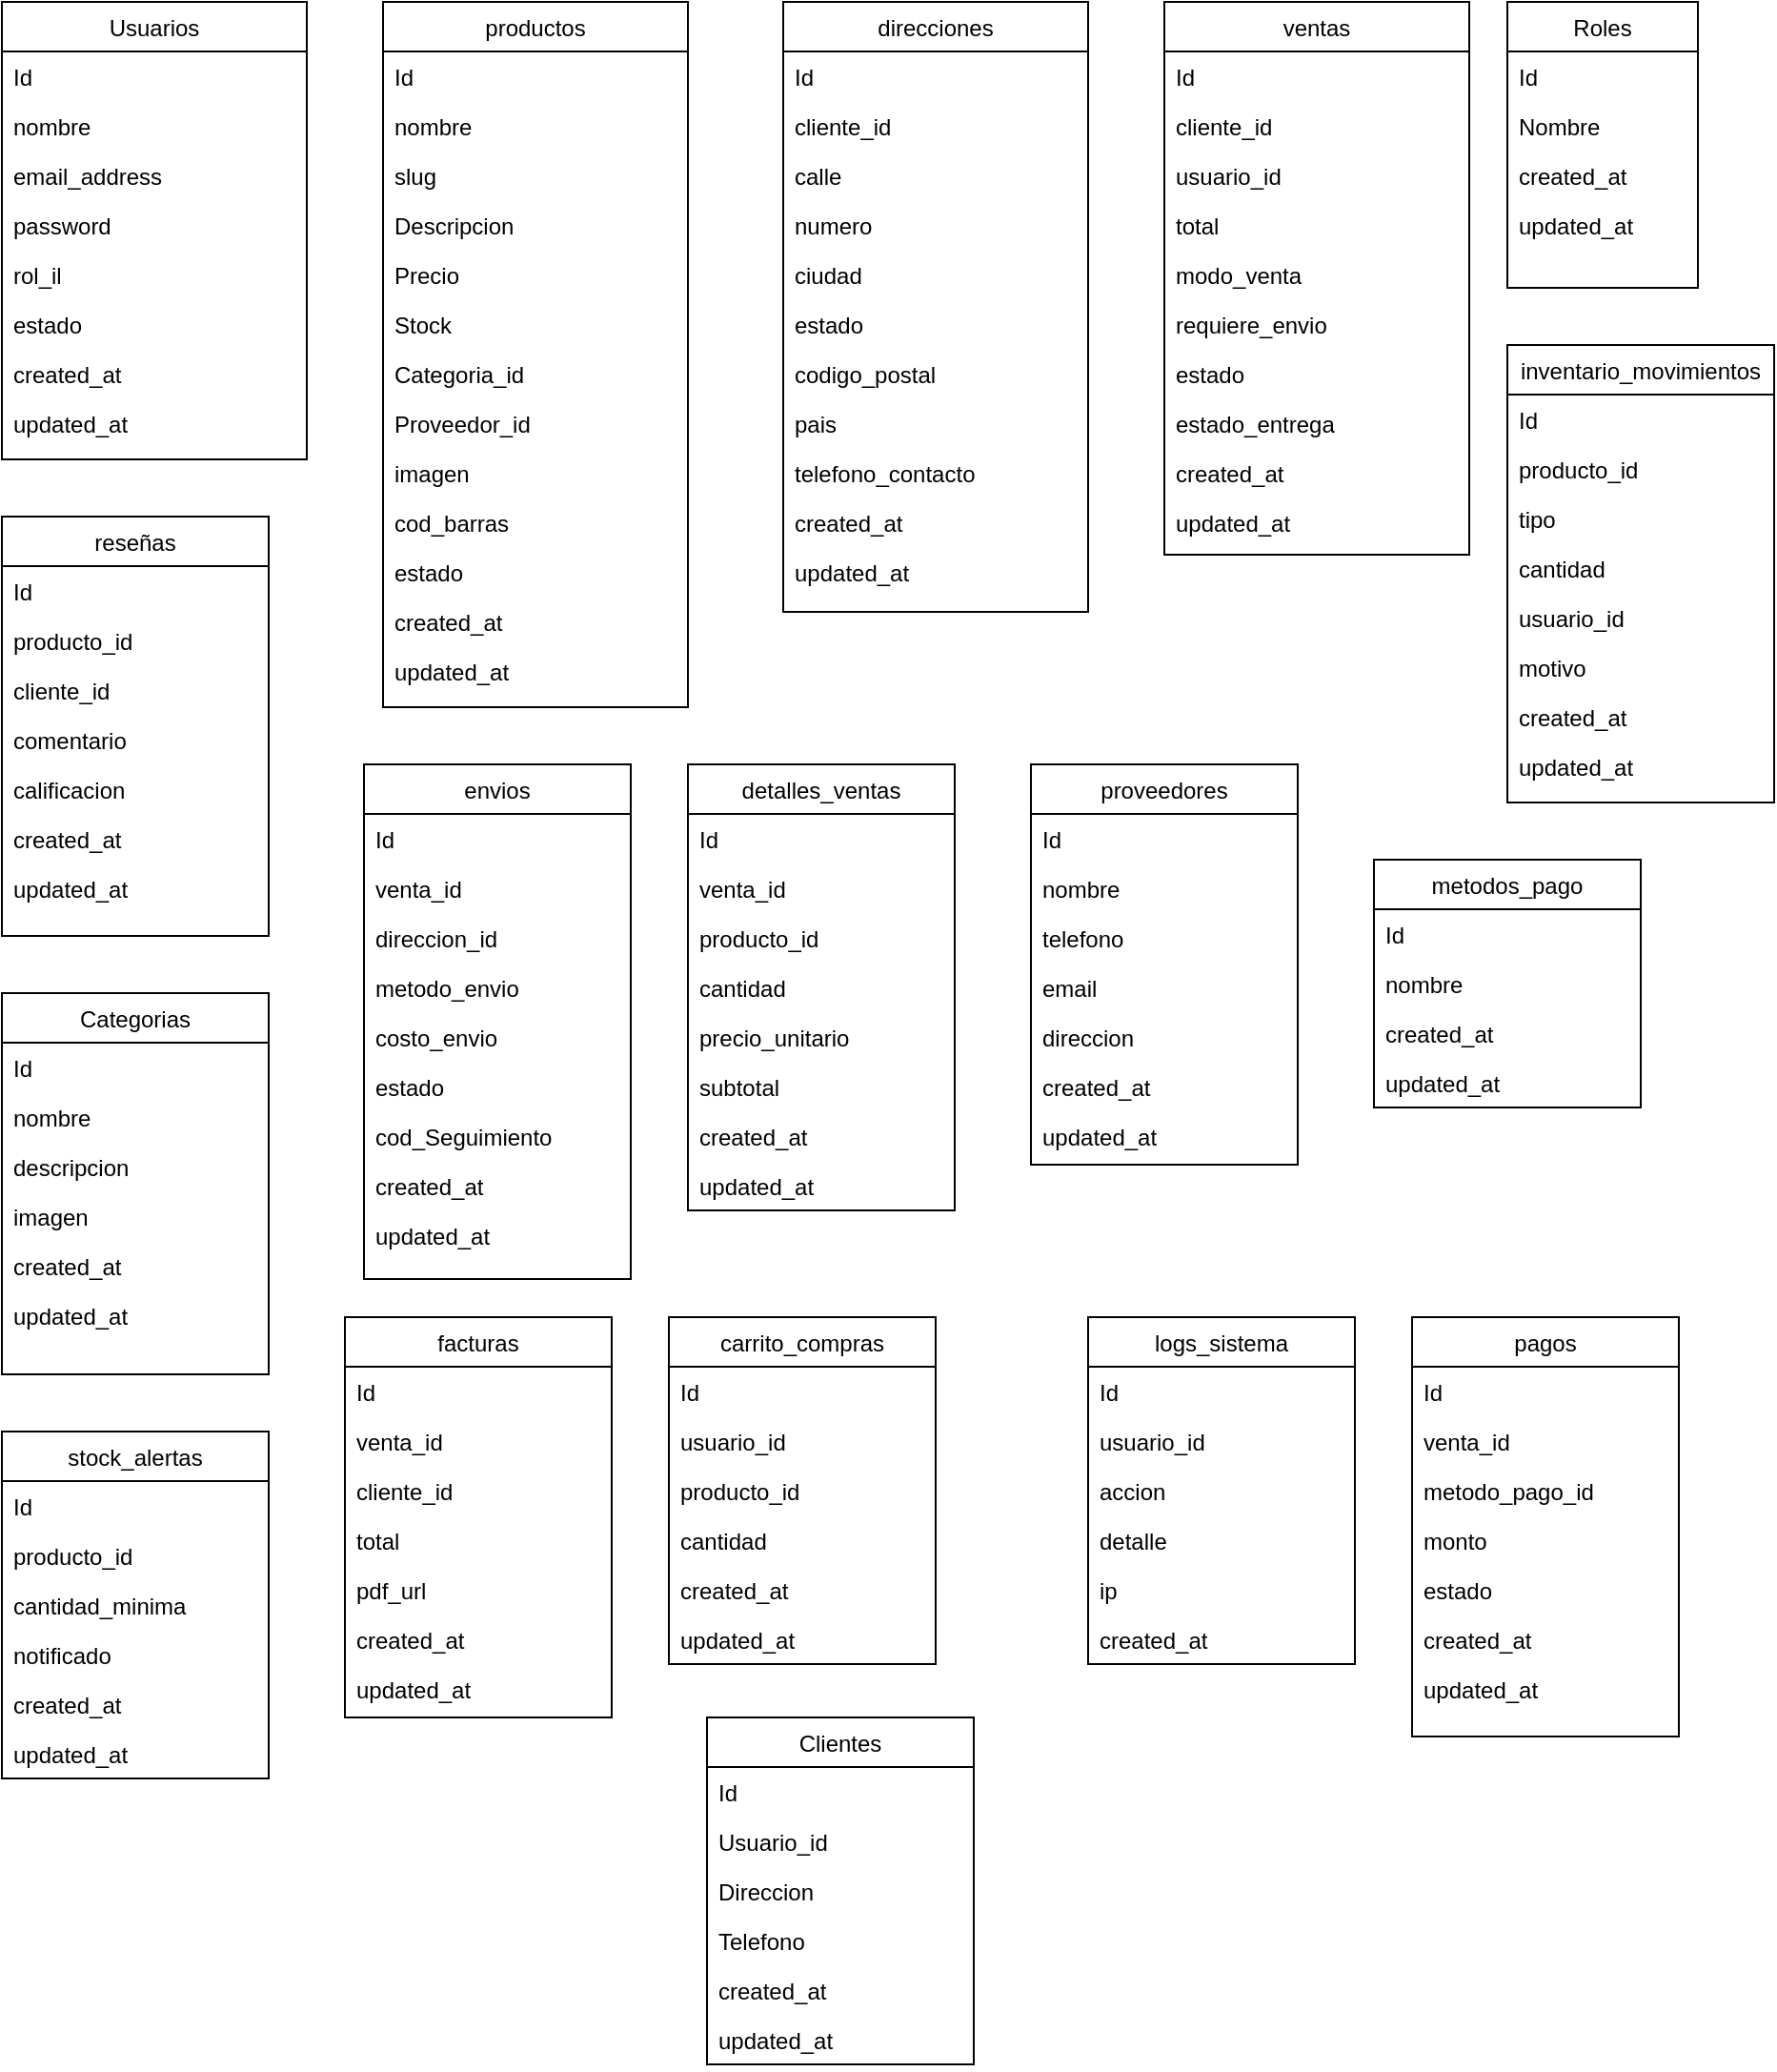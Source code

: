 <mxfile version="26.1.3">
  <diagram id="C5RBs43oDa-KdzZeNtuy" name="Page-1">
    <mxGraphModel dx="1776" dy="635" grid="1" gridSize="10" guides="1" tooltips="1" connect="1" arrows="1" fold="1" page="1" pageScale="1" pageWidth="827" pageHeight="1169" math="0" shadow="0">
      <root>
        <mxCell id="WIyWlLk6GJQsqaUBKTNV-0" />
        <mxCell id="WIyWlLk6GJQsqaUBKTNV-1" parent="WIyWlLk6GJQsqaUBKTNV-0" />
        <mxCell id="zkfFHV4jXpPFQw0GAbJ--17" value="Usuarios" style="swimlane;fontStyle=0;align=center;verticalAlign=top;childLayout=stackLayout;horizontal=1;startSize=26;horizontalStack=0;resizeParent=1;resizeLast=0;collapsible=1;marginBottom=0;rounded=0;shadow=0;strokeWidth=1;" parent="WIyWlLk6GJQsqaUBKTNV-1" vertex="1">
          <mxGeometry x="20" y="10" width="160" height="240" as="geometry">
            <mxRectangle x="550" y="140" width="160" height="26" as="alternateBounds" />
          </mxGeometry>
        </mxCell>
        <mxCell id="zkfFHV4jXpPFQw0GAbJ--18" value="Id" style="text;align=left;verticalAlign=top;spacingLeft=4;spacingRight=4;overflow=hidden;rotatable=0;points=[[0,0.5],[1,0.5]];portConstraint=eastwest;" parent="zkfFHV4jXpPFQw0GAbJ--17" vertex="1">
          <mxGeometry y="26" width="160" height="26" as="geometry" />
        </mxCell>
        <mxCell id="zkfFHV4jXpPFQw0GAbJ--19" value="nombre" style="text;align=left;verticalAlign=top;spacingLeft=4;spacingRight=4;overflow=hidden;rotatable=0;points=[[0,0.5],[1,0.5]];portConstraint=eastwest;rounded=0;shadow=0;html=0;" parent="zkfFHV4jXpPFQw0GAbJ--17" vertex="1">
          <mxGeometry y="52" width="160" height="26" as="geometry" />
        </mxCell>
        <mxCell id="zkfFHV4jXpPFQw0GAbJ--20" value="email_address" style="text;align=left;verticalAlign=top;spacingLeft=4;spacingRight=4;overflow=hidden;rotatable=0;points=[[0,0.5],[1,0.5]];portConstraint=eastwest;rounded=0;shadow=0;html=0;" parent="zkfFHV4jXpPFQw0GAbJ--17" vertex="1">
          <mxGeometry y="78" width="160" height="26" as="geometry" />
        </mxCell>
        <mxCell id="zkfFHV4jXpPFQw0GAbJ--21" value="password" style="text;align=left;verticalAlign=top;spacingLeft=4;spacingRight=4;overflow=hidden;rotatable=0;points=[[0,0.5],[1,0.5]];portConstraint=eastwest;rounded=0;shadow=0;html=0;" parent="zkfFHV4jXpPFQw0GAbJ--17" vertex="1">
          <mxGeometry y="104" width="160" height="26" as="geometry" />
        </mxCell>
        <mxCell id="zkfFHV4jXpPFQw0GAbJ--22" value="rol_il" style="text;align=left;verticalAlign=top;spacingLeft=4;spacingRight=4;overflow=hidden;rotatable=0;points=[[0,0.5],[1,0.5]];portConstraint=eastwest;rounded=0;shadow=0;html=0;" parent="zkfFHV4jXpPFQw0GAbJ--17" vertex="1">
          <mxGeometry y="130" width="160" height="26" as="geometry" />
        </mxCell>
        <mxCell id="zkfFHV4jXpPFQw0GAbJ--24" value="estado" style="text;align=left;verticalAlign=top;spacingLeft=4;spacingRight=4;overflow=hidden;rotatable=0;points=[[0,0.5],[1,0.5]];portConstraint=eastwest;" parent="zkfFHV4jXpPFQw0GAbJ--17" vertex="1">
          <mxGeometry y="156" width="160" height="26" as="geometry" />
        </mxCell>
        <mxCell id="zkfFHV4jXpPFQw0GAbJ--25" value="created_at" style="text;align=left;verticalAlign=top;spacingLeft=4;spacingRight=4;overflow=hidden;rotatable=0;points=[[0,0.5],[1,0.5]];portConstraint=eastwest;" parent="zkfFHV4jXpPFQw0GAbJ--17" vertex="1">
          <mxGeometry y="182" width="160" height="26" as="geometry" />
        </mxCell>
        <mxCell id="vxsUHAPqjCviAU_-XGuc-0" value="updated_at" style="text;align=left;verticalAlign=top;spacingLeft=4;spacingRight=4;overflow=hidden;rotatable=0;points=[[0,0.5],[1,0.5]];portConstraint=eastwest;" vertex="1" parent="zkfFHV4jXpPFQw0GAbJ--17">
          <mxGeometry y="208" width="160" height="26" as="geometry" />
        </mxCell>
        <mxCell id="vxsUHAPqjCviAU_-XGuc-2" value="productos" style="swimlane;fontStyle=0;align=center;verticalAlign=top;childLayout=stackLayout;horizontal=1;startSize=26;horizontalStack=0;resizeParent=1;resizeLast=0;collapsible=1;marginBottom=0;rounded=0;shadow=0;strokeWidth=1;" vertex="1" parent="WIyWlLk6GJQsqaUBKTNV-1">
          <mxGeometry x="220" y="10" width="160" height="370" as="geometry">
            <mxRectangle x="550" y="140" width="160" height="26" as="alternateBounds" />
          </mxGeometry>
        </mxCell>
        <mxCell id="vxsUHAPqjCviAU_-XGuc-3" value="Id" style="text;align=left;verticalAlign=top;spacingLeft=4;spacingRight=4;overflow=hidden;rotatable=0;points=[[0,0.5],[1,0.5]];portConstraint=eastwest;" vertex="1" parent="vxsUHAPqjCviAU_-XGuc-2">
          <mxGeometry y="26" width="160" height="26" as="geometry" />
        </mxCell>
        <mxCell id="vxsUHAPqjCviAU_-XGuc-4" value="nombre" style="text;align=left;verticalAlign=top;spacingLeft=4;spacingRight=4;overflow=hidden;rotatable=0;points=[[0,0.5],[1,0.5]];portConstraint=eastwest;rounded=0;shadow=0;html=0;" vertex="1" parent="vxsUHAPqjCviAU_-XGuc-2">
          <mxGeometry y="52" width="160" height="26" as="geometry" />
        </mxCell>
        <mxCell id="vxsUHAPqjCviAU_-XGuc-5" value="slug" style="text;align=left;verticalAlign=top;spacingLeft=4;spacingRight=4;overflow=hidden;rotatable=0;points=[[0,0.5],[1,0.5]];portConstraint=eastwest;rounded=0;shadow=0;html=0;" vertex="1" parent="vxsUHAPqjCviAU_-XGuc-2">
          <mxGeometry y="78" width="160" height="26" as="geometry" />
        </mxCell>
        <mxCell id="vxsUHAPqjCviAU_-XGuc-6" value="Descripcion" style="text;align=left;verticalAlign=top;spacingLeft=4;spacingRight=4;overflow=hidden;rotatable=0;points=[[0,0.5],[1,0.5]];portConstraint=eastwest;rounded=0;shadow=0;html=0;" vertex="1" parent="vxsUHAPqjCviAU_-XGuc-2">
          <mxGeometry y="104" width="160" height="26" as="geometry" />
        </mxCell>
        <mxCell id="vxsUHAPqjCviAU_-XGuc-7" value="Precio" style="text;align=left;verticalAlign=top;spacingLeft=4;spacingRight=4;overflow=hidden;rotatable=0;points=[[0,0.5],[1,0.5]];portConstraint=eastwest;rounded=0;shadow=0;html=0;" vertex="1" parent="vxsUHAPqjCviAU_-XGuc-2">
          <mxGeometry y="130" width="160" height="26" as="geometry" />
        </mxCell>
        <mxCell id="vxsUHAPqjCviAU_-XGuc-8" value="Stock" style="text;align=left;verticalAlign=top;spacingLeft=4;spacingRight=4;overflow=hidden;rotatable=0;points=[[0,0.5],[1,0.5]];portConstraint=eastwest;" vertex="1" parent="vxsUHAPqjCviAU_-XGuc-2">
          <mxGeometry y="156" width="160" height="26" as="geometry" />
        </mxCell>
        <mxCell id="vxsUHAPqjCviAU_-XGuc-9" value="Categoria_id" style="text;align=left;verticalAlign=top;spacingLeft=4;spacingRight=4;overflow=hidden;rotatable=0;points=[[0,0.5],[1,0.5]];portConstraint=eastwest;" vertex="1" parent="vxsUHAPqjCviAU_-XGuc-2">
          <mxGeometry y="182" width="160" height="26" as="geometry" />
        </mxCell>
        <mxCell id="vxsUHAPqjCviAU_-XGuc-10" value="Proveedor_id" style="text;align=left;verticalAlign=top;spacingLeft=4;spacingRight=4;overflow=hidden;rotatable=0;points=[[0,0.5],[1,0.5]];portConstraint=eastwest;" vertex="1" parent="vxsUHAPqjCviAU_-XGuc-2">
          <mxGeometry y="208" width="160" height="26" as="geometry" />
        </mxCell>
        <mxCell id="vxsUHAPqjCviAU_-XGuc-12" value="imagen" style="text;align=left;verticalAlign=top;spacingLeft=4;spacingRight=4;overflow=hidden;rotatable=0;points=[[0,0.5],[1,0.5]];portConstraint=eastwest;" vertex="1" parent="vxsUHAPqjCviAU_-XGuc-2">
          <mxGeometry y="234" width="160" height="26" as="geometry" />
        </mxCell>
        <mxCell id="vxsUHAPqjCviAU_-XGuc-13" value="cod_barras" style="text;align=left;verticalAlign=top;spacingLeft=4;spacingRight=4;overflow=hidden;rotatable=0;points=[[0,0.5],[1,0.5]];portConstraint=eastwest;" vertex="1" parent="vxsUHAPqjCviAU_-XGuc-2">
          <mxGeometry y="260" width="160" height="26" as="geometry" />
        </mxCell>
        <mxCell id="vxsUHAPqjCviAU_-XGuc-11" value="estado" style="text;align=left;verticalAlign=top;spacingLeft=4;spacingRight=4;overflow=hidden;rotatable=0;points=[[0,0.5],[1,0.5]];portConstraint=eastwest;" vertex="1" parent="vxsUHAPqjCviAU_-XGuc-2">
          <mxGeometry y="286" width="160" height="26" as="geometry" />
        </mxCell>
        <mxCell id="vxsUHAPqjCviAU_-XGuc-14" value="created_at" style="text;align=left;verticalAlign=top;spacingLeft=4;spacingRight=4;overflow=hidden;rotatable=0;points=[[0,0.5],[1,0.5]];portConstraint=eastwest;" vertex="1" parent="vxsUHAPqjCviAU_-XGuc-2">
          <mxGeometry y="312" width="160" height="26" as="geometry" />
        </mxCell>
        <mxCell id="vxsUHAPqjCviAU_-XGuc-15" value="updated_at" style="text;align=left;verticalAlign=top;spacingLeft=4;spacingRight=4;overflow=hidden;rotatable=0;points=[[0,0.5],[1,0.5]];portConstraint=eastwest;" vertex="1" parent="vxsUHAPqjCviAU_-XGuc-2">
          <mxGeometry y="338" width="160" height="26" as="geometry" />
        </mxCell>
        <mxCell id="vxsUHAPqjCviAU_-XGuc-16" value="direcciones" style="swimlane;fontStyle=0;align=center;verticalAlign=top;childLayout=stackLayout;horizontal=1;startSize=26;horizontalStack=0;resizeParent=1;resizeLast=0;collapsible=1;marginBottom=0;rounded=0;shadow=0;strokeWidth=1;" vertex="1" parent="WIyWlLk6GJQsqaUBKTNV-1">
          <mxGeometry x="430" y="10" width="160" height="320" as="geometry">
            <mxRectangle x="550" y="140" width="160" height="26" as="alternateBounds" />
          </mxGeometry>
        </mxCell>
        <mxCell id="vxsUHAPqjCviAU_-XGuc-17" value="Id" style="text;align=left;verticalAlign=top;spacingLeft=4;spacingRight=4;overflow=hidden;rotatable=0;points=[[0,0.5],[1,0.5]];portConstraint=eastwest;" vertex="1" parent="vxsUHAPqjCviAU_-XGuc-16">
          <mxGeometry y="26" width="160" height="26" as="geometry" />
        </mxCell>
        <mxCell id="vxsUHAPqjCviAU_-XGuc-18" value="cliente_id" style="text;align=left;verticalAlign=top;spacingLeft=4;spacingRight=4;overflow=hidden;rotatable=0;points=[[0,0.5],[1,0.5]];portConstraint=eastwest;rounded=0;shadow=0;html=0;" vertex="1" parent="vxsUHAPqjCviAU_-XGuc-16">
          <mxGeometry y="52" width="160" height="26" as="geometry" />
        </mxCell>
        <mxCell id="vxsUHAPqjCviAU_-XGuc-19" value="calle" style="text;align=left;verticalAlign=top;spacingLeft=4;spacingRight=4;overflow=hidden;rotatable=0;points=[[0,0.5],[1,0.5]];portConstraint=eastwest;rounded=0;shadow=0;html=0;" vertex="1" parent="vxsUHAPqjCviAU_-XGuc-16">
          <mxGeometry y="78" width="160" height="26" as="geometry" />
        </mxCell>
        <mxCell id="vxsUHAPqjCviAU_-XGuc-20" value="numero" style="text;align=left;verticalAlign=top;spacingLeft=4;spacingRight=4;overflow=hidden;rotatable=0;points=[[0,0.5],[1,0.5]];portConstraint=eastwest;rounded=0;shadow=0;html=0;" vertex="1" parent="vxsUHAPqjCviAU_-XGuc-16">
          <mxGeometry y="104" width="160" height="26" as="geometry" />
        </mxCell>
        <mxCell id="vxsUHAPqjCviAU_-XGuc-21" value="ciudad" style="text;align=left;verticalAlign=top;spacingLeft=4;spacingRight=4;overflow=hidden;rotatable=0;points=[[0,0.5],[1,0.5]];portConstraint=eastwest;rounded=0;shadow=0;html=0;" vertex="1" parent="vxsUHAPqjCviAU_-XGuc-16">
          <mxGeometry y="130" width="160" height="26" as="geometry" />
        </mxCell>
        <mxCell id="vxsUHAPqjCviAU_-XGuc-22" value="estado" style="text;align=left;verticalAlign=top;spacingLeft=4;spacingRight=4;overflow=hidden;rotatable=0;points=[[0,0.5],[1,0.5]];portConstraint=eastwest;" vertex="1" parent="vxsUHAPqjCviAU_-XGuc-16">
          <mxGeometry y="156" width="160" height="26" as="geometry" />
        </mxCell>
        <mxCell id="vxsUHAPqjCviAU_-XGuc-23" value="codigo_postal" style="text;align=left;verticalAlign=top;spacingLeft=4;spacingRight=4;overflow=hidden;rotatable=0;points=[[0,0.5],[1,0.5]];portConstraint=eastwest;" vertex="1" parent="vxsUHAPqjCviAU_-XGuc-16">
          <mxGeometry y="182" width="160" height="26" as="geometry" />
        </mxCell>
        <mxCell id="vxsUHAPqjCviAU_-XGuc-24" value="pais" style="text;align=left;verticalAlign=top;spacingLeft=4;spacingRight=4;overflow=hidden;rotatable=0;points=[[0,0.5],[1,0.5]];portConstraint=eastwest;" vertex="1" parent="vxsUHAPqjCviAU_-XGuc-16">
          <mxGeometry y="208" width="160" height="26" as="geometry" />
        </mxCell>
        <mxCell id="vxsUHAPqjCviAU_-XGuc-25" value="telefono_contacto" style="text;align=left;verticalAlign=top;spacingLeft=4;spacingRight=4;overflow=hidden;rotatable=0;points=[[0,0.5],[1,0.5]];portConstraint=eastwest;" vertex="1" parent="vxsUHAPqjCviAU_-XGuc-16">
          <mxGeometry y="234" width="160" height="26" as="geometry" />
        </mxCell>
        <mxCell id="vxsUHAPqjCviAU_-XGuc-28" value="created_at" style="text;align=left;verticalAlign=top;spacingLeft=4;spacingRight=4;overflow=hidden;rotatable=0;points=[[0,0.5],[1,0.5]];portConstraint=eastwest;" vertex="1" parent="vxsUHAPqjCviAU_-XGuc-16">
          <mxGeometry y="260" width="160" height="26" as="geometry" />
        </mxCell>
        <mxCell id="vxsUHAPqjCviAU_-XGuc-29" value="updated_at" style="text;align=left;verticalAlign=top;spacingLeft=4;spacingRight=4;overflow=hidden;rotatable=0;points=[[0,0.5],[1,0.5]];portConstraint=eastwest;" vertex="1" parent="vxsUHAPqjCviAU_-XGuc-16">
          <mxGeometry y="286" width="160" height="26" as="geometry" />
        </mxCell>
        <mxCell id="vxsUHAPqjCviAU_-XGuc-30" value="ventas" style="swimlane;fontStyle=0;align=center;verticalAlign=top;childLayout=stackLayout;horizontal=1;startSize=26;horizontalStack=0;resizeParent=1;resizeLast=0;collapsible=1;marginBottom=0;rounded=0;shadow=0;strokeWidth=1;" vertex="1" parent="WIyWlLk6GJQsqaUBKTNV-1">
          <mxGeometry x="630" y="10" width="160" height="290" as="geometry">
            <mxRectangle x="550" y="140" width="160" height="26" as="alternateBounds" />
          </mxGeometry>
        </mxCell>
        <mxCell id="vxsUHAPqjCviAU_-XGuc-31" value="Id" style="text;align=left;verticalAlign=top;spacingLeft=4;spacingRight=4;overflow=hidden;rotatable=0;points=[[0,0.5],[1,0.5]];portConstraint=eastwest;" vertex="1" parent="vxsUHAPqjCviAU_-XGuc-30">
          <mxGeometry y="26" width="160" height="26" as="geometry" />
        </mxCell>
        <mxCell id="vxsUHAPqjCviAU_-XGuc-32" value="cliente_id" style="text;align=left;verticalAlign=top;spacingLeft=4;spacingRight=4;overflow=hidden;rotatable=0;points=[[0,0.5],[1,0.5]];portConstraint=eastwest;rounded=0;shadow=0;html=0;" vertex="1" parent="vxsUHAPqjCviAU_-XGuc-30">
          <mxGeometry y="52" width="160" height="26" as="geometry" />
        </mxCell>
        <mxCell id="vxsUHAPqjCviAU_-XGuc-33" value="usuario_id" style="text;align=left;verticalAlign=top;spacingLeft=4;spacingRight=4;overflow=hidden;rotatable=0;points=[[0,0.5],[1,0.5]];portConstraint=eastwest;rounded=0;shadow=0;html=0;" vertex="1" parent="vxsUHAPqjCviAU_-XGuc-30">
          <mxGeometry y="78" width="160" height="26" as="geometry" />
        </mxCell>
        <mxCell id="vxsUHAPqjCviAU_-XGuc-34" value="total" style="text;align=left;verticalAlign=top;spacingLeft=4;spacingRight=4;overflow=hidden;rotatable=0;points=[[0,0.5],[1,0.5]];portConstraint=eastwest;rounded=0;shadow=0;html=0;" vertex="1" parent="vxsUHAPqjCviAU_-XGuc-30">
          <mxGeometry y="104" width="160" height="26" as="geometry" />
        </mxCell>
        <mxCell id="vxsUHAPqjCviAU_-XGuc-35" value="modo_venta" style="text;align=left;verticalAlign=top;spacingLeft=4;spacingRight=4;overflow=hidden;rotatable=0;points=[[0,0.5],[1,0.5]];portConstraint=eastwest;rounded=0;shadow=0;html=0;" vertex="1" parent="vxsUHAPqjCviAU_-XGuc-30">
          <mxGeometry y="130" width="160" height="26" as="geometry" />
        </mxCell>
        <mxCell id="vxsUHAPqjCviAU_-XGuc-36" value="requiere_envio" style="text;align=left;verticalAlign=top;spacingLeft=4;spacingRight=4;overflow=hidden;rotatable=0;points=[[0,0.5],[1,0.5]];portConstraint=eastwest;" vertex="1" parent="vxsUHAPqjCviAU_-XGuc-30">
          <mxGeometry y="156" width="160" height="26" as="geometry" />
        </mxCell>
        <mxCell id="vxsUHAPqjCviAU_-XGuc-37" value="estado" style="text;align=left;verticalAlign=top;spacingLeft=4;spacingRight=4;overflow=hidden;rotatable=0;points=[[0,0.5],[1,0.5]];portConstraint=eastwest;" vertex="1" parent="vxsUHAPqjCviAU_-XGuc-30">
          <mxGeometry y="182" width="160" height="26" as="geometry" />
        </mxCell>
        <mxCell id="vxsUHAPqjCviAU_-XGuc-38" value="estado_entrega" style="text;align=left;verticalAlign=top;spacingLeft=4;spacingRight=4;overflow=hidden;rotatable=0;points=[[0,0.5],[1,0.5]];portConstraint=eastwest;" vertex="1" parent="vxsUHAPqjCviAU_-XGuc-30">
          <mxGeometry y="208" width="160" height="26" as="geometry" />
        </mxCell>
        <mxCell id="vxsUHAPqjCviAU_-XGuc-40" value="created_at" style="text;align=left;verticalAlign=top;spacingLeft=4;spacingRight=4;overflow=hidden;rotatable=0;points=[[0,0.5],[1,0.5]];portConstraint=eastwest;" vertex="1" parent="vxsUHAPqjCviAU_-XGuc-30">
          <mxGeometry y="234" width="160" height="26" as="geometry" />
        </mxCell>
        <mxCell id="vxsUHAPqjCviAU_-XGuc-41" value="updated_at" style="text;align=left;verticalAlign=top;spacingLeft=4;spacingRight=4;overflow=hidden;rotatable=0;points=[[0,0.5],[1,0.5]];portConstraint=eastwest;" vertex="1" parent="vxsUHAPqjCviAU_-XGuc-30">
          <mxGeometry y="260" width="160" height="26" as="geometry" />
        </mxCell>
        <mxCell id="vxsUHAPqjCviAU_-XGuc-42" value="inventario_movimientos" style="swimlane;fontStyle=0;align=center;verticalAlign=top;childLayout=stackLayout;horizontal=1;startSize=26;horizontalStack=0;resizeParent=1;resizeLast=0;collapsible=1;marginBottom=0;rounded=0;shadow=0;strokeWidth=1;" vertex="1" parent="WIyWlLk6GJQsqaUBKTNV-1">
          <mxGeometry x="810" y="190" width="140" height="240" as="geometry">
            <mxRectangle x="550" y="140" width="160" height="26" as="alternateBounds" />
          </mxGeometry>
        </mxCell>
        <mxCell id="vxsUHAPqjCviAU_-XGuc-43" value="Id" style="text;align=left;verticalAlign=top;spacingLeft=4;spacingRight=4;overflow=hidden;rotatable=0;points=[[0,0.5],[1,0.5]];portConstraint=eastwest;" vertex="1" parent="vxsUHAPqjCviAU_-XGuc-42">
          <mxGeometry y="26" width="140" height="26" as="geometry" />
        </mxCell>
        <mxCell id="vxsUHAPqjCviAU_-XGuc-44" value="producto_id" style="text;align=left;verticalAlign=top;spacingLeft=4;spacingRight=4;overflow=hidden;rotatable=0;points=[[0,0.5],[1,0.5]];portConstraint=eastwest;rounded=0;shadow=0;html=0;" vertex="1" parent="vxsUHAPqjCviAU_-XGuc-42">
          <mxGeometry y="52" width="140" height="26" as="geometry" />
        </mxCell>
        <mxCell id="vxsUHAPqjCviAU_-XGuc-45" value="tipo" style="text;align=left;verticalAlign=top;spacingLeft=4;spacingRight=4;overflow=hidden;rotatable=0;points=[[0,0.5],[1,0.5]];portConstraint=eastwest;rounded=0;shadow=0;html=0;" vertex="1" parent="vxsUHAPqjCviAU_-XGuc-42">
          <mxGeometry y="78" width="140" height="26" as="geometry" />
        </mxCell>
        <mxCell id="vxsUHAPqjCviAU_-XGuc-46" value="cantidad" style="text;align=left;verticalAlign=top;spacingLeft=4;spacingRight=4;overflow=hidden;rotatable=0;points=[[0,0.5],[1,0.5]];portConstraint=eastwest;rounded=0;shadow=0;html=0;" vertex="1" parent="vxsUHAPqjCviAU_-XGuc-42">
          <mxGeometry y="104" width="140" height="26" as="geometry" />
        </mxCell>
        <mxCell id="vxsUHAPqjCviAU_-XGuc-47" value="usuario_id" style="text;align=left;verticalAlign=top;spacingLeft=4;spacingRight=4;overflow=hidden;rotatable=0;points=[[0,0.5],[1,0.5]];portConstraint=eastwest;rounded=0;shadow=0;html=0;" vertex="1" parent="vxsUHAPqjCviAU_-XGuc-42">
          <mxGeometry y="130" width="140" height="26" as="geometry" />
        </mxCell>
        <mxCell id="vxsUHAPqjCviAU_-XGuc-48" value="motivo" style="text;align=left;verticalAlign=top;spacingLeft=4;spacingRight=4;overflow=hidden;rotatable=0;points=[[0,0.5],[1,0.5]];portConstraint=eastwest;" vertex="1" parent="vxsUHAPqjCviAU_-XGuc-42">
          <mxGeometry y="156" width="140" height="26" as="geometry" />
        </mxCell>
        <mxCell id="vxsUHAPqjCviAU_-XGuc-51" value="created_at" style="text;align=left;verticalAlign=top;spacingLeft=4;spacingRight=4;overflow=hidden;rotatable=0;points=[[0,0.5],[1,0.5]];portConstraint=eastwest;" vertex="1" parent="vxsUHAPqjCviAU_-XGuc-42">
          <mxGeometry y="182" width="140" height="26" as="geometry" />
        </mxCell>
        <mxCell id="vxsUHAPqjCviAU_-XGuc-52" value="updated_at" style="text;align=left;verticalAlign=top;spacingLeft=4;spacingRight=4;overflow=hidden;rotatable=0;points=[[0,0.5],[1,0.5]];portConstraint=eastwest;" vertex="1" parent="vxsUHAPqjCviAU_-XGuc-42">
          <mxGeometry y="208" width="140" height="26" as="geometry" />
        </mxCell>
        <mxCell id="vxsUHAPqjCviAU_-XGuc-53" value="Roles" style="swimlane;fontStyle=0;align=center;verticalAlign=top;childLayout=stackLayout;horizontal=1;startSize=26;horizontalStack=0;resizeParent=1;resizeLast=0;collapsible=1;marginBottom=0;rounded=0;shadow=0;strokeWidth=1;" vertex="1" parent="WIyWlLk6GJQsqaUBKTNV-1">
          <mxGeometry x="810" y="10" width="100" height="150" as="geometry">
            <mxRectangle x="550" y="140" width="160" height="26" as="alternateBounds" />
          </mxGeometry>
        </mxCell>
        <mxCell id="vxsUHAPqjCviAU_-XGuc-54" value="Id" style="text;align=left;verticalAlign=top;spacingLeft=4;spacingRight=4;overflow=hidden;rotatable=0;points=[[0,0.5],[1,0.5]];portConstraint=eastwest;" vertex="1" parent="vxsUHAPqjCviAU_-XGuc-53">
          <mxGeometry y="26" width="100" height="26" as="geometry" />
        </mxCell>
        <mxCell id="vxsUHAPqjCviAU_-XGuc-55" value="Nombre" style="text;align=left;verticalAlign=top;spacingLeft=4;spacingRight=4;overflow=hidden;rotatable=0;points=[[0,0.5],[1,0.5]];portConstraint=eastwest;rounded=0;shadow=0;html=0;" vertex="1" parent="vxsUHAPqjCviAU_-XGuc-53">
          <mxGeometry y="52" width="100" height="26" as="geometry" />
        </mxCell>
        <mxCell id="vxsUHAPqjCviAU_-XGuc-60" value="created_at" style="text;align=left;verticalAlign=top;spacingLeft=4;spacingRight=4;overflow=hidden;rotatable=0;points=[[0,0.5],[1,0.5]];portConstraint=eastwest;" vertex="1" parent="vxsUHAPqjCviAU_-XGuc-53">
          <mxGeometry y="78" width="100" height="26" as="geometry" />
        </mxCell>
        <mxCell id="vxsUHAPqjCviAU_-XGuc-61" value="updated_at" style="text;align=left;verticalAlign=top;spacingLeft=4;spacingRight=4;overflow=hidden;rotatable=0;points=[[0,0.5],[1,0.5]];portConstraint=eastwest;" vertex="1" parent="vxsUHAPqjCviAU_-XGuc-53">
          <mxGeometry y="104" width="100" height="26" as="geometry" />
        </mxCell>
        <mxCell id="vxsUHAPqjCviAU_-XGuc-63" value="reseñas" style="swimlane;fontStyle=0;align=center;verticalAlign=top;childLayout=stackLayout;horizontal=1;startSize=26;horizontalStack=0;resizeParent=1;resizeLast=0;collapsible=1;marginBottom=0;rounded=0;shadow=0;strokeWidth=1;" vertex="1" parent="WIyWlLk6GJQsqaUBKTNV-1">
          <mxGeometry x="20" y="280" width="140" height="220" as="geometry">
            <mxRectangle x="550" y="140" width="160" height="26" as="alternateBounds" />
          </mxGeometry>
        </mxCell>
        <mxCell id="vxsUHAPqjCviAU_-XGuc-64" value="Id" style="text;align=left;verticalAlign=top;spacingLeft=4;spacingRight=4;overflow=hidden;rotatable=0;points=[[0,0.5],[1,0.5]];portConstraint=eastwest;" vertex="1" parent="vxsUHAPqjCviAU_-XGuc-63">
          <mxGeometry y="26" width="140" height="26" as="geometry" />
        </mxCell>
        <mxCell id="vxsUHAPqjCviAU_-XGuc-65" value="producto_id" style="text;align=left;verticalAlign=top;spacingLeft=4;spacingRight=4;overflow=hidden;rotatable=0;points=[[0,0.5],[1,0.5]];portConstraint=eastwest;rounded=0;shadow=0;html=0;" vertex="1" parent="vxsUHAPqjCviAU_-XGuc-63">
          <mxGeometry y="52" width="140" height="26" as="geometry" />
        </mxCell>
        <mxCell id="vxsUHAPqjCviAU_-XGuc-66" value="cliente_id" style="text;align=left;verticalAlign=top;spacingLeft=4;spacingRight=4;overflow=hidden;rotatable=0;points=[[0,0.5],[1,0.5]];portConstraint=eastwest;rounded=0;shadow=0;html=0;" vertex="1" parent="vxsUHAPqjCviAU_-XGuc-63">
          <mxGeometry y="78" width="140" height="26" as="geometry" />
        </mxCell>
        <mxCell id="vxsUHAPqjCviAU_-XGuc-67" value="comentario" style="text;align=left;verticalAlign=top;spacingLeft=4;spacingRight=4;overflow=hidden;rotatable=0;points=[[0,0.5],[1,0.5]];portConstraint=eastwest;rounded=0;shadow=0;html=0;" vertex="1" parent="vxsUHAPqjCviAU_-XGuc-63">
          <mxGeometry y="104" width="140" height="26" as="geometry" />
        </mxCell>
        <mxCell id="vxsUHAPqjCviAU_-XGuc-68" value="calificacion" style="text;align=left;verticalAlign=top;spacingLeft=4;spacingRight=4;overflow=hidden;rotatable=0;points=[[0,0.5],[1,0.5]];portConstraint=eastwest;rounded=0;shadow=0;html=0;" vertex="1" parent="vxsUHAPqjCviAU_-XGuc-63">
          <mxGeometry y="130" width="140" height="26" as="geometry" />
        </mxCell>
        <mxCell id="vxsUHAPqjCviAU_-XGuc-69" value="created_at" style="text;align=left;verticalAlign=top;spacingLeft=4;spacingRight=4;overflow=hidden;rotatable=0;points=[[0,0.5],[1,0.5]];portConstraint=eastwest;" vertex="1" parent="vxsUHAPqjCviAU_-XGuc-63">
          <mxGeometry y="156" width="140" height="26" as="geometry" />
        </mxCell>
        <mxCell id="vxsUHAPqjCviAU_-XGuc-70" value="updated_at" style="text;align=left;verticalAlign=top;spacingLeft=4;spacingRight=4;overflow=hidden;rotatable=0;points=[[0,0.5],[1,0.5]];portConstraint=eastwest;" vertex="1" parent="vxsUHAPqjCviAU_-XGuc-63">
          <mxGeometry y="182" width="140" height="26" as="geometry" />
        </mxCell>
        <mxCell id="vxsUHAPqjCviAU_-XGuc-72" value="envios" style="swimlane;fontStyle=0;align=center;verticalAlign=top;childLayout=stackLayout;horizontal=1;startSize=26;horizontalStack=0;resizeParent=1;resizeLast=0;collapsible=1;marginBottom=0;rounded=0;shadow=0;strokeWidth=1;" vertex="1" parent="WIyWlLk6GJQsqaUBKTNV-1">
          <mxGeometry x="210" y="410" width="140" height="270" as="geometry">
            <mxRectangle x="550" y="140" width="160" height="26" as="alternateBounds" />
          </mxGeometry>
        </mxCell>
        <mxCell id="vxsUHAPqjCviAU_-XGuc-73" value="Id" style="text;align=left;verticalAlign=top;spacingLeft=4;spacingRight=4;overflow=hidden;rotatable=0;points=[[0,0.5],[1,0.5]];portConstraint=eastwest;" vertex="1" parent="vxsUHAPqjCviAU_-XGuc-72">
          <mxGeometry y="26" width="140" height="26" as="geometry" />
        </mxCell>
        <mxCell id="vxsUHAPqjCviAU_-XGuc-74" value="venta_id" style="text;align=left;verticalAlign=top;spacingLeft=4;spacingRight=4;overflow=hidden;rotatable=0;points=[[0,0.5],[1,0.5]];portConstraint=eastwest;rounded=0;shadow=0;html=0;" vertex="1" parent="vxsUHAPqjCviAU_-XGuc-72">
          <mxGeometry y="52" width="140" height="26" as="geometry" />
        </mxCell>
        <mxCell id="vxsUHAPqjCviAU_-XGuc-75" value="direccion_id" style="text;align=left;verticalAlign=top;spacingLeft=4;spacingRight=4;overflow=hidden;rotatable=0;points=[[0,0.5],[1,0.5]];portConstraint=eastwest;rounded=0;shadow=0;html=0;" vertex="1" parent="vxsUHAPqjCviAU_-XGuc-72">
          <mxGeometry y="78" width="140" height="26" as="geometry" />
        </mxCell>
        <mxCell id="vxsUHAPqjCviAU_-XGuc-76" value="metodo_envio" style="text;align=left;verticalAlign=top;spacingLeft=4;spacingRight=4;overflow=hidden;rotatable=0;points=[[0,0.5],[1,0.5]];portConstraint=eastwest;rounded=0;shadow=0;html=0;" vertex="1" parent="vxsUHAPqjCviAU_-XGuc-72">
          <mxGeometry y="104" width="140" height="26" as="geometry" />
        </mxCell>
        <mxCell id="vxsUHAPqjCviAU_-XGuc-77" value="costo_envio" style="text;align=left;verticalAlign=top;spacingLeft=4;spacingRight=4;overflow=hidden;rotatable=0;points=[[0,0.5],[1,0.5]];portConstraint=eastwest;rounded=0;shadow=0;html=0;" vertex="1" parent="vxsUHAPqjCviAU_-XGuc-72">
          <mxGeometry y="130" width="140" height="26" as="geometry" />
        </mxCell>
        <mxCell id="vxsUHAPqjCviAU_-XGuc-78" value="estado" style="text;align=left;verticalAlign=top;spacingLeft=4;spacingRight=4;overflow=hidden;rotatable=0;points=[[0,0.5],[1,0.5]];portConstraint=eastwest;" vertex="1" parent="vxsUHAPqjCviAU_-XGuc-72">
          <mxGeometry y="156" width="140" height="26" as="geometry" />
        </mxCell>
        <mxCell id="vxsUHAPqjCviAU_-XGuc-79" value="cod_Seguimiento" style="text;align=left;verticalAlign=top;spacingLeft=4;spacingRight=4;overflow=hidden;rotatable=0;points=[[0,0.5],[1,0.5]];portConstraint=eastwest;" vertex="1" parent="vxsUHAPqjCviAU_-XGuc-72">
          <mxGeometry y="182" width="140" height="26" as="geometry" />
        </mxCell>
        <mxCell id="vxsUHAPqjCviAU_-XGuc-80" value="created_at" style="text;align=left;verticalAlign=top;spacingLeft=4;spacingRight=4;overflow=hidden;rotatable=0;points=[[0,0.5],[1,0.5]];portConstraint=eastwest;" vertex="1" parent="vxsUHAPqjCviAU_-XGuc-72">
          <mxGeometry y="208" width="140" height="26" as="geometry" />
        </mxCell>
        <mxCell id="vxsUHAPqjCviAU_-XGuc-81" value="updated_at" style="text;align=left;verticalAlign=top;spacingLeft=4;spacingRight=4;overflow=hidden;rotatable=0;points=[[0,0.5],[1,0.5]];portConstraint=eastwest;" vertex="1" parent="vxsUHAPqjCviAU_-XGuc-72">
          <mxGeometry y="234" width="140" height="26" as="geometry" />
        </mxCell>
        <mxCell id="vxsUHAPqjCviAU_-XGuc-82" value="detalles_ventas" style="swimlane;fontStyle=0;align=center;verticalAlign=top;childLayout=stackLayout;horizontal=1;startSize=26;horizontalStack=0;resizeParent=1;resizeLast=0;collapsible=1;marginBottom=0;rounded=0;shadow=0;strokeWidth=1;" vertex="1" parent="WIyWlLk6GJQsqaUBKTNV-1">
          <mxGeometry x="380" y="410" width="140" height="234" as="geometry">
            <mxRectangle x="550" y="140" width="160" height="26" as="alternateBounds" />
          </mxGeometry>
        </mxCell>
        <mxCell id="vxsUHAPqjCviAU_-XGuc-83" value="Id" style="text;align=left;verticalAlign=top;spacingLeft=4;spacingRight=4;overflow=hidden;rotatable=0;points=[[0,0.5],[1,0.5]];portConstraint=eastwest;" vertex="1" parent="vxsUHAPqjCviAU_-XGuc-82">
          <mxGeometry y="26" width="140" height="26" as="geometry" />
        </mxCell>
        <mxCell id="vxsUHAPqjCviAU_-XGuc-84" value="venta_id" style="text;align=left;verticalAlign=top;spacingLeft=4;spacingRight=4;overflow=hidden;rotatable=0;points=[[0,0.5],[1,0.5]];portConstraint=eastwest;rounded=0;shadow=0;html=0;" vertex="1" parent="vxsUHAPqjCviAU_-XGuc-82">
          <mxGeometry y="52" width="140" height="26" as="geometry" />
        </mxCell>
        <mxCell id="vxsUHAPqjCviAU_-XGuc-85" value="producto_id" style="text;align=left;verticalAlign=top;spacingLeft=4;spacingRight=4;overflow=hidden;rotatable=0;points=[[0,0.5],[1,0.5]];portConstraint=eastwest;rounded=0;shadow=0;html=0;" vertex="1" parent="vxsUHAPqjCviAU_-XGuc-82">
          <mxGeometry y="78" width="140" height="26" as="geometry" />
        </mxCell>
        <mxCell id="vxsUHAPqjCviAU_-XGuc-86" value="cantidad" style="text;align=left;verticalAlign=top;spacingLeft=4;spacingRight=4;overflow=hidden;rotatable=0;points=[[0,0.5],[1,0.5]];portConstraint=eastwest;rounded=0;shadow=0;html=0;" vertex="1" parent="vxsUHAPqjCviAU_-XGuc-82">
          <mxGeometry y="104" width="140" height="26" as="geometry" />
        </mxCell>
        <mxCell id="vxsUHAPqjCviAU_-XGuc-87" value="precio_unitario" style="text;align=left;verticalAlign=top;spacingLeft=4;spacingRight=4;overflow=hidden;rotatable=0;points=[[0,0.5],[1,0.5]];portConstraint=eastwest;rounded=0;shadow=0;html=0;" vertex="1" parent="vxsUHAPqjCviAU_-XGuc-82">
          <mxGeometry y="130" width="140" height="26" as="geometry" />
        </mxCell>
        <mxCell id="vxsUHAPqjCviAU_-XGuc-88" value="subtotal" style="text;align=left;verticalAlign=top;spacingLeft=4;spacingRight=4;overflow=hidden;rotatable=0;points=[[0,0.5],[1,0.5]];portConstraint=eastwest;" vertex="1" parent="vxsUHAPqjCviAU_-XGuc-82">
          <mxGeometry y="156" width="140" height="26" as="geometry" />
        </mxCell>
        <mxCell id="vxsUHAPqjCviAU_-XGuc-90" value="created_at" style="text;align=left;verticalAlign=top;spacingLeft=4;spacingRight=4;overflow=hidden;rotatable=0;points=[[0,0.5],[1,0.5]];portConstraint=eastwest;" vertex="1" parent="vxsUHAPqjCviAU_-XGuc-82">
          <mxGeometry y="182" width="140" height="26" as="geometry" />
        </mxCell>
        <mxCell id="vxsUHAPqjCviAU_-XGuc-91" value="updated_at" style="text;align=left;verticalAlign=top;spacingLeft=4;spacingRight=4;overflow=hidden;rotatable=0;points=[[0,0.5],[1,0.5]];portConstraint=eastwest;" vertex="1" parent="vxsUHAPqjCviAU_-XGuc-82">
          <mxGeometry y="208" width="140" height="26" as="geometry" />
        </mxCell>
        <mxCell id="vxsUHAPqjCviAU_-XGuc-92" value="proveedores" style="swimlane;fontStyle=0;align=center;verticalAlign=top;childLayout=stackLayout;horizontal=1;startSize=26;horizontalStack=0;resizeParent=1;resizeLast=0;collapsible=1;marginBottom=0;rounded=0;shadow=0;strokeWidth=1;" vertex="1" parent="WIyWlLk6GJQsqaUBKTNV-1">
          <mxGeometry x="560" y="410" width="140" height="210" as="geometry">
            <mxRectangle x="550" y="140" width="160" height="26" as="alternateBounds" />
          </mxGeometry>
        </mxCell>
        <mxCell id="vxsUHAPqjCviAU_-XGuc-93" value="Id" style="text;align=left;verticalAlign=top;spacingLeft=4;spacingRight=4;overflow=hidden;rotatable=0;points=[[0,0.5],[1,0.5]];portConstraint=eastwest;" vertex="1" parent="vxsUHAPqjCviAU_-XGuc-92">
          <mxGeometry y="26" width="140" height="26" as="geometry" />
        </mxCell>
        <mxCell id="vxsUHAPqjCviAU_-XGuc-94" value="nombre" style="text;align=left;verticalAlign=top;spacingLeft=4;spacingRight=4;overflow=hidden;rotatable=0;points=[[0,0.5],[1,0.5]];portConstraint=eastwest;rounded=0;shadow=0;html=0;" vertex="1" parent="vxsUHAPqjCviAU_-XGuc-92">
          <mxGeometry y="52" width="140" height="26" as="geometry" />
        </mxCell>
        <mxCell id="vxsUHAPqjCviAU_-XGuc-95" value="telefono" style="text;align=left;verticalAlign=top;spacingLeft=4;spacingRight=4;overflow=hidden;rotatable=0;points=[[0,0.5],[1,0.5]];portConstraint=eastwest;rounded=0;shadow=0;html=0;" vertex="1" parent="vxsUHAPqjCviAU_-XGuc-92">
          <mxGeometry y="78" width="140" height="26" as="geometry" />
        </mxCell>
        <mxCell id="vxsUHAPqjCviAU_-XGuc-96" value="email" style="text;align=left;verticalAlign=top;spacingLeft=4;spacingRight=4;overflow=hidden;rotatable=0;points=[[0,0.5],[1,0.5]];portConstraint=eastwest;rounded=0;shadow=0;html=0;" vertex="1" parent="vxsUHAPqjCviAU_-XGuc-92">
          <mxGeometry y="104" width="140" height="26" as="geometry" />
        </mxCell>
        <mxCell id="vxsUHAPqjCviAU_-XGuc-97" value="direccion" style="text;align=left;verticalAlign=top;spacingLeft=4;spacingRight=4;overflow=hidden;rotatable=0;points=[[0,0.5],[1,0.5]];portConstraint=eastwest;rounded=0;shadow=0;html=0;" vertex="1" parent="vxsUHAPqjCviAU_-XGuc-92">
          <mxGeometry y="130" width="140" height="26" as="geometry" />
        </mxCell>
        <mxCell id="vxsUHAPqjCviAU_-XGuc-99" value="created_at" style="text;align=left;verticalAlign=top;spacingLeft=4;spacingRight=4;overflow=hidden;rotatable=0;points=[[0,0.5],[1,0.5]];portConstraint=eastwest;" vertex="1" parent="vxsUHAPqjCviAU_-XGuc-92">
          <mxGeometry y="156" width="140" height="26" as="geometry" />
        </mxCell>
        <mxCell id="vxsUHAPqjCviAU_-XGuc-100" value="updated_at" style="text;align=left;verticalAlign=top;spacingLeft=4;spacingRight=4;overflow=hidden;rotatable=0;points=[[0,0.5],[1,0.5]];portConstraint=eastwest;" vertex="1" parent="vxsUHAPqjCviAU_-XGuc-92">
          <mxGeometry y="182" width="140" height="26" as="geometry" />
        </mxCell>
        <mxCell id="vxsUHAPqjCviAU_-XGuc-101" value="metodos_pago" style="swimlane;fontStyle=0;align=center;verticalAlign=top;childLayout=stackLayout;horizontal=1;startSize=26;horizontalStack=0;resizeParent=1;resizeLast=0;collapsible=1;marginBottom=0;rounded=0;shadow=0;strokeWidth=1;" vertex="1" parent="WIyWlLk6GJQsqaUBKTNV-1">
          <mxGeometry x="740" y="460" width="140" height="130" as="geometry">
            <mxRectangle x="550" y="140" width="160" height="26" as="alternateBounds" />
          </mxGeometry>
        </mxCell>
        <mxCell id="vxsUHAPqjCviAU_-XGuc-102" value="Id" style="text;align=left;verticalAlign=top;spacingLeft=4;spacingRight=4;overflow=hidden;rotatable=0;points=[[0,0.5],[1,0.5]];portConstraint=eastwest;" vertex="1" parent="vxsUHAPqjCviAU_-XGuc-101">
          <mxGeometry y="26" width="140" height="26" as="geometry" />
        </mxCell>
        <mxCell id="vxsUHAPqjCviAU_-XGuc-103" value="nombre" style="text;align=left;verticalAlign=top;spacingLeft=4;spacingRight=4;overflow=hidden;rotatable=0;points=[[0,0.5],[1,0.5]];portConstraint=eastwest;rounded=0;shadow=0;html=0;" vertex="1" parent="vxsUHAPqjCviAU_-XGuc-101">
          <mxGeometry y="52" width="140" height="26" as="geometry" />
        </mxCell>
        <mxCell id="vxsUHAPqjCviAU_-XGuc-107" value="created_at" style="text;align=left;verticalAlign=top;spacingLeft=4;spacingRight=4;overflow=hidden;rotatable=0;points=[[0,0.5],[1,0.5]];portConstraint=eastwest;" vertex="1" parent="vxsUHAPqjCviAU_-XGuc-101">
          <mxGeometry y="78" width="140" height="26" as="geometry" />
        </mxCell>
        <mxCell id="vxsUHAPqjCviAU_-XGuc-108" value="updated_at" style="text;align=left;verticalAlign=top;spacingLeft=4;spacingRight=4;overflow=hidden;rotatable=0;points=[[0,0.5],[1,0.5]];portConstraint=eastwest;" vertex="1" parent="vxsUHAPqjCviAU_-XGuc-101">
          <mxGeometry y="104" width="140" height="26" as="geometry" />
        </mxCell>
        <mxCell id="vxsUHAPqjCviAU_-XGuc-109" value="Categorias" style="swimlane;fontStyle=0;align=center;verticalAlign=top;childLayout=stackLayout;horizontal=1;startSize=26;horizontalStack=0;resizeParent=1;resizeLast=0;collapsible=1;marginBottom=0;rounded=0;shadow=0;strokeWidth=1;" vertex="1" parent="WIyWlLk6GJQsqaUBKTNV-1">
          <mxGeometry x="20" y="530" width="140" height="200" as="geometry">
            <mxRectangle x="550" y="140" width="160" height="26" as="alternateBounds" />
          </mxGeometry>
        </mxCell>
        <mxCell id="vxsUHAPqjCviAU_-XGuc-110" value="Id" style="text;align=left;verticalAlign=top;spacingLeft=4;spacingRight=4;overflow=hidden;rotatable=0;points=[[0,0.5],[1,0.5]];portConstraint=eastwest;" vertex="1" parent="vxsUHAPqjCviAU_-XGuc-109">
          <mxGeometry y="26" width="140" height="26" as="geometry" />
        </mxCell>
        <mxCell id="vxsUHAPqjCviAU_-XGuc-111" value="nombre" style="text;align=left;verticalAlign=top;spacingLeft=4;spacingRight=4;overflow=hidden;rotatable=0;points=[[0,0.5],[1,0.5]];portConstraint=eastwest;rounded=0;shadow=0;html=0;" vertex="1" parent="vxsUHAPqjCviAU_-XGuc-109">
          <mxGeometry y="52" width="140" height="26" as="geometry" />
        </mxCell>
        <mxCell id="vxsUHAPqjCviAU_-XGuc-112" value="descripcion" style="text;align=left;verticalAlign=top;spacingLeft=4;spacingRight=4;overflow=hidden;rotatable=0;points=[[0,0.5],[1,0.5]];portConstraint=eastwest;rounded=0;shadow=0;html=0;" vertex="1" parent="vxsUHAPqjCviAU_-XGuc-109">
          <mxGeometry y="78" width="140" height="26" as="geometry" />
        </mxCell>
        <mxCell id="vxsUHAPqjCviAU_-XGuc-113" value="imagen" style="text;align=left;verticalAlign=top;spacingLeft=4;spacingRight=4;overflow=hidden;rotatable=0;points=[[0,0.5],[1,0.5]];portConstraint=eastwest;rounded=0;shadow=0;html=0;" vertex="1" parent="vxsUHAPqjCviAU_-XGuc-109">
          <mxGeometry y="104" width="140" height="26" as="geometry" />
        </mxCell>
        <mxCell id="vxsUHAPqjCviAU_-XGuc-117" value="created_at" style="text;align=left;verticalAlign=top;spacingLeft=4;spacingRight=4;overflow=hidden;rotatable=0;points=[[0,0.5],[1,0.5]];portConstraint=eastwest;" vertex="1" parent="vxsUHAPqjCviAU_-XGuc-109">
          <mxGeometry y="130" width="140" height="26" as="geometry" />
        </mxCell>
        <mxCell id="vxsUHAPqjCviAU_-XGuc-118" value="updated_at" style="text;align=left;verticalAlign=top;spacingLeft=4;spacingRight=4;overflow=hidden;rotatable=0;points=[[0,0.5],[1,0.5]];portConstraint=eastwest;" vertex="1" parent="vxsUHAPqjCviAU_-XGuc-109">
          <mxGeometry y="156" width="140" height="26" as="geometry" />
        </mxCell>
        <mxCell id="vxsUHAPqjCviAU_-XGuc-119" value="facturas" style="swimlane;fontStyle=0;align=center;verticalAlign=top;childLayout=stackLayout;horizontal=1;startSize=26;horizontalStack=0;resizeParent=1;resizeLast=0;collapsible=1;marginBottom=0;rounded=0;shadow=0;strokeWidth=1;" vertex="1" parent="WIyWlLk6GJQsqaUBKTNV-1">
          <mxGeometry x="200" y="700" width="140" height="210" as="geometry">
            <mxRectangle x="550" y="140" width="160" height="26" as="alternateBounds" />
          </mxGeometry>
        </mxCell>
        <mxCell id="vxsUHAPqjCviAU_-XGuc-120" value="Id" style="text;align=left;verticalAlign=top;spacingLeft=4;spacingRight=4;overflow=hidden;rotatable=0;points=[[0,0.5],[1,0.5]];portConstraint=eastwest;" vertex="1" parent="vxsUHAPqjCviAU_-XGuc-119">
          <mxGeometry y="26" width="140" height="26" as="geometry" />
        </mxCell>
        <mxCell id="vxsUHAPqjCviAU_-XGuc-121" value="venta_id" style="text;align=left;verticalAlign=top;spacingLeft=4;spacingRight=4;overflow=hidden;rotatable=0;points=[[0,0.5],[1,0.5]];portConstraint=eastwest;rounded=0;shadow=0;html=0;" vertex="1" parent="vxsUHAPqjCviAU_-XGuc-119">
          <mxGeometry y="52" width="140" height="26" as="geometry" />
        </mxCell>
        <mxCell id="vxsUHAPqjCviAU_-XGuc-122" value="cliente_id" style="text;align=left;verticalAlign=top;spacingLeft=4;spacingRight=4;overflow=hidden;rotatable=0;points=[[0,0.5],[1,0.5]];portConstraint=eastwest;rounded=0;shadow=0;html=0;" vertex="1" parent="vxsUHAPqjCviAU_-XGuc-119">
          <mxGeometry y="78" width="140" height="26" as="geometry" />
        </mxCell>
        <mxCell id="vxsUHAPqjCviAU_-XGuc-123" value="total" style="text;align=left;verticalAlign=top;spacingLeft=4;spacingRight=4;overflow=hidden;rotatable=0;points=[[0,0.5],[1,0.5]];portConstraint=eastwest;rounded=0;shadow=0;html=0;" vertex="1" parent="vxsUHAPqjCviAU_-XGuc-119">
          <mxGeometry y="104" width="140" height="26" as="geometry" />
        </mxCell>
        <mxCell id="vxsUHAPqjCviAU_-XGuc-124" value="pdf_url" style="text;align=left;verticalAlign=top;spacingLeft=4;spacingRight=4;overflow=hidden;rotatable=0;points=[[0,0.5],[1,0.5]];portConstraint=eastwest;rounded=0;shadow=0;html=0;" vertex="1" parent="vxsUHAPqjCviAU_-XGuc-119">
          <mxGeometry y="130" width="140" height="26" as="geometry" />
        </mxCell>
        <mxCell id="vxsUHAPqjCviAU_-XGuc-127" value="created_at" style="text;align=left;verticalAlign=top;spacingLeft=4;spacingRight=4;overflow=hidden;rotatable=0;points=[[0,0.5],[1,0.5]];portConstraint=eastwest;" vertex="1" parent="vxsUHAPqjCviAU_-XGuc-119">
          <mxGeometry y="156" width="140" height="26" as="geometry" />
        </mxCell>
        <mxCell id="vxsUHAPqjCviAU_-XGuc-128" value="updated_at" style="text;align=left;verticalAlign=top;spacingLeft=4;spacingRight=4;overflow=hidden;rotatable=0;points=[[0,0.5],[1,0.5]];portConstraint=eastwest;" vertex="1" parent="vxsUHAPqjCviAU_-XGuc-119">
          <mxGeometry y="182" width="140" height="26" as="geometry" />
        </mxCell>
        <mxCell id="vxsUHAPqjCviAU_-XGuc-129" value="carrito_compras" style="swimlane;fontStyle=0;align=center;verticalAlign=top;childLayout=stackLayout;horizontal=1;startSize=26;horizontalStack=0;resizeParent=1;resizeLast=0;collapsible=1;marginBottom=0;rounded=0;shadow=0;strokeWidth=1;" vertex="1" parent="WIyWlLk6GJQsqaUBKTNV-1">
          <mxGeometry x="370" y="700" width="140" height="182" as="geometry">
            <mxRectangle x="550" y="140" width="160" height="26" as="alternateBounds" />
          </mxGeometry>
        </mxCell>
        <mxCell id="vxsUHAPqjCviAU_-XGuc-130" value="Id" style="text;align=left;verticalAlign=top;spacingLeft=4;spacingRight=4;overflow=hidden;rotatable=0;points=[[0,0.5],[1,0.5]];portConstraint=eastwest;" vertex="1" parent="vxsUHAPqjCviAU_-XGuc-129">
          <mxGeometry y="26" width="140" height="26" as="geometry" />
        </mxCell>
        <mxCell id="vxsUHAPqjCviAU_-XGuc-131" value="usuario_id" style="text;align=left;verticalAlign=top;spacingLeft=4;spacingRight=4;overflow=hidden;rotatable=0;points=[[0,0.5],[1,0.5]];portConstraint=eastwest;rounded=0;shadow=0;html=0;" vertex="1" parent="vxsUHAPqjCviAU_-XGuc-129">
          <mxGeometry y="52" width="140" height="26" as="geometry" />
        </mxCell>
        <mxCell id="vxsUHAPqjCviAU_-XGuc-132" value="producto_id" style="text;align=left;verticalAlign=top;spacingLeft=4;spacingRight=4;overflow=hidden;rotatable=0;points=[[0,0.5],[1,0.5]];portConstraint=eastwest;rounded=0;shadow=0;html=0;" vertex="1" parent="vxsUHAPqjCviAU_-XGuc-129">
          <mxGeometry y="78" width="140" height="26" as="geometry" />
        </mxCell>
        <mxCell id="vxsUHAPqjCviAU_-XGuc-133" value="cantidad" style="text;align=left;verticalAlign=top;spacingLeft=4;spacingRight=4;overflow=hidden;rotatable=0;points=[[0,0.5],[1,0.5]];portConstraint=eastwest;rounded=0;shadow=0;html=0;" vertex="1" parent="vxsUHAPqjCviAU_-XGuc-129">
          <mxGeometry y="104" width="140" height="26" as="geometry" />
        </mxCell>
        <mxCell id="vxsUHAPqjCviAU_-XGuc-135" value="created_at" style="text;align=left;verticalAlign=top;spacingLeft=4;spacingRight=4;overflow=hidden;rotatable=0;points=[[0,0.5],[1,0.5]];portConstraint=eastwest;" vertex="1" parent="vxsUHAPqjCviAU_-XGuc-129">
          <mxGeometry y="130" width="140" height="26" as="geometry" />
        </mxCell>
        <mxCell id="vxsUHAPqjCviAU_-XGuc-136" value="updated_at" style="text;align=left;verticalAlign=top;spacingLeft=4;spacingRight=4;overflow=hidden;rotatable=0;points=[[0,0.5],[1,0.5]];portConstraint=eastwest;" vertex="1" parent="vxsUHAPqjCviAU_-XGuc-129">
          <mxGeometry y="156" width="140" height="26" as="geometry" />
        </mxCell>
        <mxCell id="vxsUHAPqjCviAU_-XGuc-137" value="logs_sistema" style="swimlane;fontStyle=0;align=center;verticalAlign=top;childLayout=stackLayout;horizontal=1;startSize=26;horizontalStack=0;resizeParent=1;resizeLast=0;collapsible=1;marginBottom=0;rounded=0;shadow=0;strokeWidth=1;" vertex="1" parent="WIyWlLk6GJQsqaUBKTNV-1">
          <mxGeometry x="590" y="700" width="140" height="182" as="geometry">
            <mxRectangle x="550" y="140" width="160" height="26" as="alternateBounds" />
          </mxGeometry>
        </mxCell>
        <mxCell id="vxsUHAPqjCviAU_-XGuc-138" value="Id" style="text;align=left;verticalAlign=top;spacingLeft=4;spacingRight=4;overflow=hidden;rotatable=0;points=[[0,0.5],[1,0.5]];portConstraint=eastwest;" vertex="1" parent="vxsUHAPqjCviAU_-XGuc-137">
          <mxGeometry y="26" width="140" height="26" as="geometry" />
        </mxCell>
        <mxCell id="vxsUHAPqjCviAU_-XGuc-139" value="usuario_id" style="text;align=left;verticalAlign=top;spacingLeft=4;spacingRight=4;overflow=hidden;rotatable=0;points=[[0,0.5],[1,0.5]];portConstraint=eastwest;rounded=0;shadow=0;html=0;" vertex="1" parent="vxsUHAPqjCviAU_-XGuc-137">
          <mxGeometry y="52" width="140" height="26" as="geometry" />
        </mxCell>
        <mxCell id="vxsUHAPqjCviAU_-XGuc-140" value="accion" style="text;align=left;verticalAlign=top;spacingLeft=4;spacingRight=4;overflow=hidden;rotatable=0;points=[[0,0.5],[1,0.5]];portConstraint=eastwest;rounded=0;shadow=0;html=0;" vertex="1" parent="vxsUHAPqjCviAU_-XGuc-137">
          <mxGeometry y="78" width="140" height="26" as="geometry" />
        </mxCell>
        <mxCell id="vxsUHAPqjCviAU_-XGuc-141" value="detalle" style="text;align=left;verticalAlign=top;spacingLeft=4;spacingRight=4;overflow=hidden;rotatable=0;points=[[0,0.5],[1,0.5]];portConstraint=eastwest;rounded=0;shadow=0;html=0;" vertex="1" parent="vxsUHAPqjCviAU_-XGuc-137">
          <mxGeometry y="104" width="140" height="26" as="geometry" />
        </mxCell>
        <mxCell id="vxsUHAPqjCviAU_-XGuc-142" value="ip" style="text;align=left;verticalAlign=top;spacingLeft=4;spacingRight=4;overflow=hidden;rotatable=0;points=[[0,0.5],[1,0.5]];portConstraint=eastwest;" vertex="1" parent="vxsUHAPqjCviAU_-XGuc-137">
          <mxGeometry y="130" width="140" height="26" as="geometry" />
        </mxCell>
        <mxCell id="vxsUHAPqjCviAU_-XGuc-143" value="created_at" style="text;align=left;verticalAlign=top;spacingLeft=4;spacingRight=4;overflow=hidden;rotatable=0;points=[[0,0.5],[1,0.5]];portConstraint=eastwest;" vertex="1" parent="vxsUHAPqjCviAU_-XGuc-137">
          <mxGeometry y="156" width="140" height="26" as="geometry" />
        </mxCell>
        <mxCell id="vxsUHAPqjCviAU_-XGuc-144" value="pagos" style="swimlane;fontStyle=0;align=center;verticalAlign=top;childLayout=stackLayout;horizontal=1;startSize=26;horizontalStack=0;resizeParent=1;resizeLast=0;collapsible=1;marginBottom=0;rounded=0;shadow=0;strokeWidth=1;" vertex="1" parent="WIyWlLk6GJQsqaUBKTNV-1">
          <mxGeometry x="760" y="700" width="140" height="220" as="geometry">
            <mxRectangle x="550" y="140" width="160" height="26" as="alternateBounds" />
          </mxGeometry>
        </mxCell>
        <mxCell id="vxsUHAPqjCviAU_-XGuc-145" value="Id" style="text;align=left;verticalAlign=top;spacingLeft=4;spacingRight=4;overflow=hidden;rotatable=0;points=[[0,0.5],[1,0.5]];portConstraint=eastwest;" vertex="1" parent="vxsUHAPqjCviAU_-XGuc-144">
          <mxGeometry y="26" width="140" height="26" as="geometry" />
        </mxCell>
        <mxCell id="vxsUHAPqjCviAU_-XGuc-146" value="venta_id" style="text;align=left;verticalAlign=top;spacingLeft=4;spacingRight=4;overflow=hidden;rotatable=0;points=[[0,0.5],[1,0.5]];portConstraint=eastwest;rounded=0;shadow=0;html=0;" vertex="1" parent="vxsUHAPqjCviAU_-XGuc-144">
          <mxGeometry y="52" width="140" height="26" as="geometry" />
        </mxCell>
        <mxCell id="vxsUHAPqjCviAU_-XGuc-147" value="metodo_pago_id" style="text;align=left;verticalAlign=top;spacingLeft=4;spacingRight=4;overflow=hidden;rotatable=0;points=[[0,0.5],[1,0.5]];portConstraint=eastwest;rounded=0;shadow=0;html=0;" vertex="1" parent="vxsUHAPqjCviAU_-XGuc-144">
          <mxGeometry y="78" width="140" height="26" as="geometry" />
        </mxCell>
        <mxCell id="vxsUHAPqjCviAU_-XGuc-148" value="monto" style="text;align=left;verticalAlign=top;spacingLeft=4;spacingRight=4;overflow=hidden;rotatable=0;points=[[0,0.5],[1,0.5]];portConstraint=eastwest;rounded=0;shadow=0;html=0;" vertex="1" parent="vxsUHAPqjCviAU_-XGuc-144">
          <mxGeometry y="104" width="140" height="26" as="geometry" />
        </mxCell>
        <mxCell id="vxsUHAPqjCviAU_-XGuc-149" value="estado" style="text;align=left;verticalAlign=top;spacingLeft=4;spacingRight=4;overflow=hidden;rotatable=0;points=[[0,0.5],[1,0.5]];portConstraint=eastwest;" vertex="1" parent="vxsUHAPqjCviAU_-XGuc-144">
          <mxGeometry y="130" width="140" height="26" as="geometry" />
        </mxCell>
        <mxCell id="vxsUHAPqjCviAU_-XGuc-150" value="created_at" style="text;align=left;verticalAlign=top;spacingLeft=4;spacingRight=4;overflow=hidden;rotatable=0;points=[[0,0.5],[1,0.5]];portConstraint=eastwest;" vertex="1" parent="vxsUHAPqjCviAU_-XGuc-144">
          <mxGeometry y="156" width="140" height="26" as="geometry" />
        </mxCell>
        <mxCell id="vxsUHAPqjCviAU_-XGuc-151" value="updated_at" style="text;align=left;verticalAlign=top;spacingLeft=4;spacingRight=4;overflow=hidden;rotatable=0;points=[[0,0.5],[1,0.5]];portConstraint=eastwest;" vertex="1" parent="vxsUHAPqjCviAU_-XGuc-144">
          <mxGeometry y="182" width="140" height="26" as="geometry" />
        </mxCell>
        <mxCell id="vxsUHAPqjCviAU_-XGuc-152" value="stock_alertas" style="swimlane;fontStyle=0;align=center;verticalAlign=top;childLayout=stackLayout;horizontal=1;startSize=26;horizontalStack=0;resizeParent=1;resizeLast=0;collapsible=1;marginBottom=0;rounded=0;shadow=0;strokeWidth=1;" vertex="1" parent="WIyWlLk6GJQsqaUBKTNV-1">
          <mxGeometry x="20" y="760" width="140" height="182" as="geometry">
            <mxRectangle x="550" y="140" width="160" height="26" as="alternateBounds" />
          </mxGeometry>
        </mxCell>
        <mxCell id="vxsUHAPqjCviAU_-XGuc-153" value="Id" style="text;align=left;verticalAlign=top;spacingLeft=4;spacingRight=4;overflow=hidden;rotatable=0;points=[[0,0.5],[1,0.5]];portConstraint=eastwest;" vertex="1" parent="vxsUHAPqjCviAU_-XGuc-152">
          <mxGeometry y="26" width="140" height="26" as="geometry" />
        </mxCell>
        <mxCell id="vxsUHAPqjCviAU_-XGuc-154" value="producto_id" style="text;align=left;verticalAlign=top;spacingLeft=4;spacingRight=4;overflow=hidden;rotatable=0;points=[[0,0.5],[1,0.5]];portConstraint=eastwest;rounded=0;shadow=0;html=0;" vertex="1" parent="vxsUHAPqjCviAU_-XGuc-152">
          <mxGeometry y="52" width="140" height="26" as="geometry" />
        </mxCell>
        <mxCell id="vxsUHAPqjCviAU_-XGuc-155" value="cantidad_minima" style="text;align=left;verticalAlign=top;spacingLeft=4;spacingRight=4;overflow=hidden;rotatable=0;points=[[0,0.5],[1,0.5]];portConstraint=eastwest;rounded=0;shadow=0;html=0;" vertex="1" parent="vxsUHAPqjCviAU_-XGuc-152">
          <mxGeometry y="78" width="140" height="26" as="geometry" />
        </mxCell>
        <mxCell id="vxsUHAPqjCviAU_-XGuc-156" value="notificado" style="text;align=left;verticalAlign=top;spacingLeft=4;spacingRight=4;overflow=hidden;rotatable=0;points=[[0,0.5],[1,0.5]];portConstraint=eastwest;rounded=0;shadow=0;html=0;" vertex="1" parent="vxsUHAPqjCviAU_-XGuc-152">
          <mxGeometry y="104" width="140" height="26" as="geometry" />
        </mxCell>
        <mxCell id="vxsUHAPqjCviAU_-XGuc-158" value="created_at" style="text;align=left;verticalAlign=top;spacingLeft=4;spacingRight=4;overflow=hidden;rotatable=0;points=[[0,0.5],[1,0.5]];portConstraint=eastwest;" vertex="1" parent="vxsUHAPqjCviAU_-XGuc-152">
          <mxGeometry y="130" width="140" height="26" as="geometry" />
        </mxCell>
        <mxCell id="vxsUHAPqjCviAU_-XGuc-159" value="updated_at" style="text;align=left;verticalAlign=top;spacingLeft=4;spacingRight=4;overflow=hidden;rotatable=0;points=[[0,0.5],[1,0.5]];portConstraint=eastwest;" vertex="1" parent="vxsUHAPqjCviAU_-XGuc-152">
          <mxGeometry y="156" width="140" height="26" as="geometry" />
        </mxCell>
        <mxCell id="vxsUHAPqjCviAU_-XGuc-160" value="Clientes" style="swimlane;fontStyle=0;align=center;verticalAlign=top;childLayout=stackLayout;horizontal=1;startSize=26;horizontalStack=0;resizeParent=1;resizeLast=0;collapsible=1;marginBottom=0;rounded=0;shadow=0;strokeWidth=1;" vertex="1" parent="WIyWlLk6GJQsqaUBKTNV-1">
          <mxGeometry x="390" y="910" width="140" height="182" as="geometry">
            <mxRectangle x="550" y="140" width="160" height="26" as="alternateBounds" />
          </mxGeometry>
        </mxCell>
        <mxCell id="vxsUHAPqjCviAU_-XGuc-161" value="Id" style="text;align=left;verticalAlign=top;spacingLeft=4;spacingRight=4;overflow=hidden;rotatable=0;points=[[0,0.5],[1,0.5]];portConstraint=eastwest;" vertex="1" parent="vxsUHAPqjCviAU_-XGuc-160">
          <mxGeometry y="26" width="140" height="26" as="geometry" />
        </mxCell>
        <mxCell id="vxsUHAPqjCviAU_-XGuc-162" value="Usuario_id" style="text;align=left;verticalAlign=top;spacingLeft=4;spacingRight=4;overflow=hidden;rotatable=0;points=[[0,0.5],[1,0.5]];portConstraint=eastwest;rounded=0;shadow=0;html=0;" vertex="1" parent="vxsUHAPqjCviAU_-XGuc-160">
          <mxGeometry y="52" width="140" height="26" as="geometry" />
        </mxCell>
        <mxCell id="vxsUHAPqjCviAU_-XGuc-163" value="Direccion" style="text;align=left;verticalAlign=top;spacingLeft=4;spacingRight=4;overflow=hidden;rotatable=0;points=[[0,0.5],[1,0.5]];portConstraint=eastwest;rounded=0;shadow=0;html=0;" vertex="1" parent="vxsUHAPqjCviAU_-XGuc-160">
          <mxGeometry y="78" width="140" height="26" as="geometry" />
        </mxCell>
        <mxCell id="vxsUHAPqjCviAU_-XGuc-164" value="Telefono" style="text;align=left;verticalAlign=top;spacingLeft=4;spacingRight=4;overflow=hidden;rotatable=0;points=[[0,0.5],[1,0.5]];portConstraint=eastwest;rounded=0;shadow=0;html=0;" vertex="1" parent="vxsUHAPqjCviAU_-XGuc-160">
          <mxGeometry y="104" width="140" height="26" as="geometry" />
        </mxCell>
        <mxCell id="vxsUHAPqjCviAU_-XGuc-165" value="created_at" style="text;align=left;verticalAlign=top;spacingLeft=4;spacingRight=4;overflow=hidden;rotatable=0;points=[[0,0.5],[1,0.5]];portConstraint=eastwest;" vertex="1" parent="vxsUHAPqjCviAU_-XGuc-160">
          <mxGeometry y="130" width="140" height="26" as="geometry" />
        </mxCell>
        <mxCell id="vxsUHAPqjCviAU_-XGuc-166" value="updated_at" style="text;align=left;verticalAlign=top;spacingLeft=4;spacingRight=4;overflow=hidden;rotatable=0;points=[[0,0.5],[1,0.5]];portConstraint=eastwest;" vertex="1" parent="vxsUHAPqjCviAU_-XGuc-160">
          <mxGeometry y="156" width="140" height="26" as="geometry" />
        </mxCell>
      </root>
    </mxGraphModel>
  </diagram>
</mxfile>

